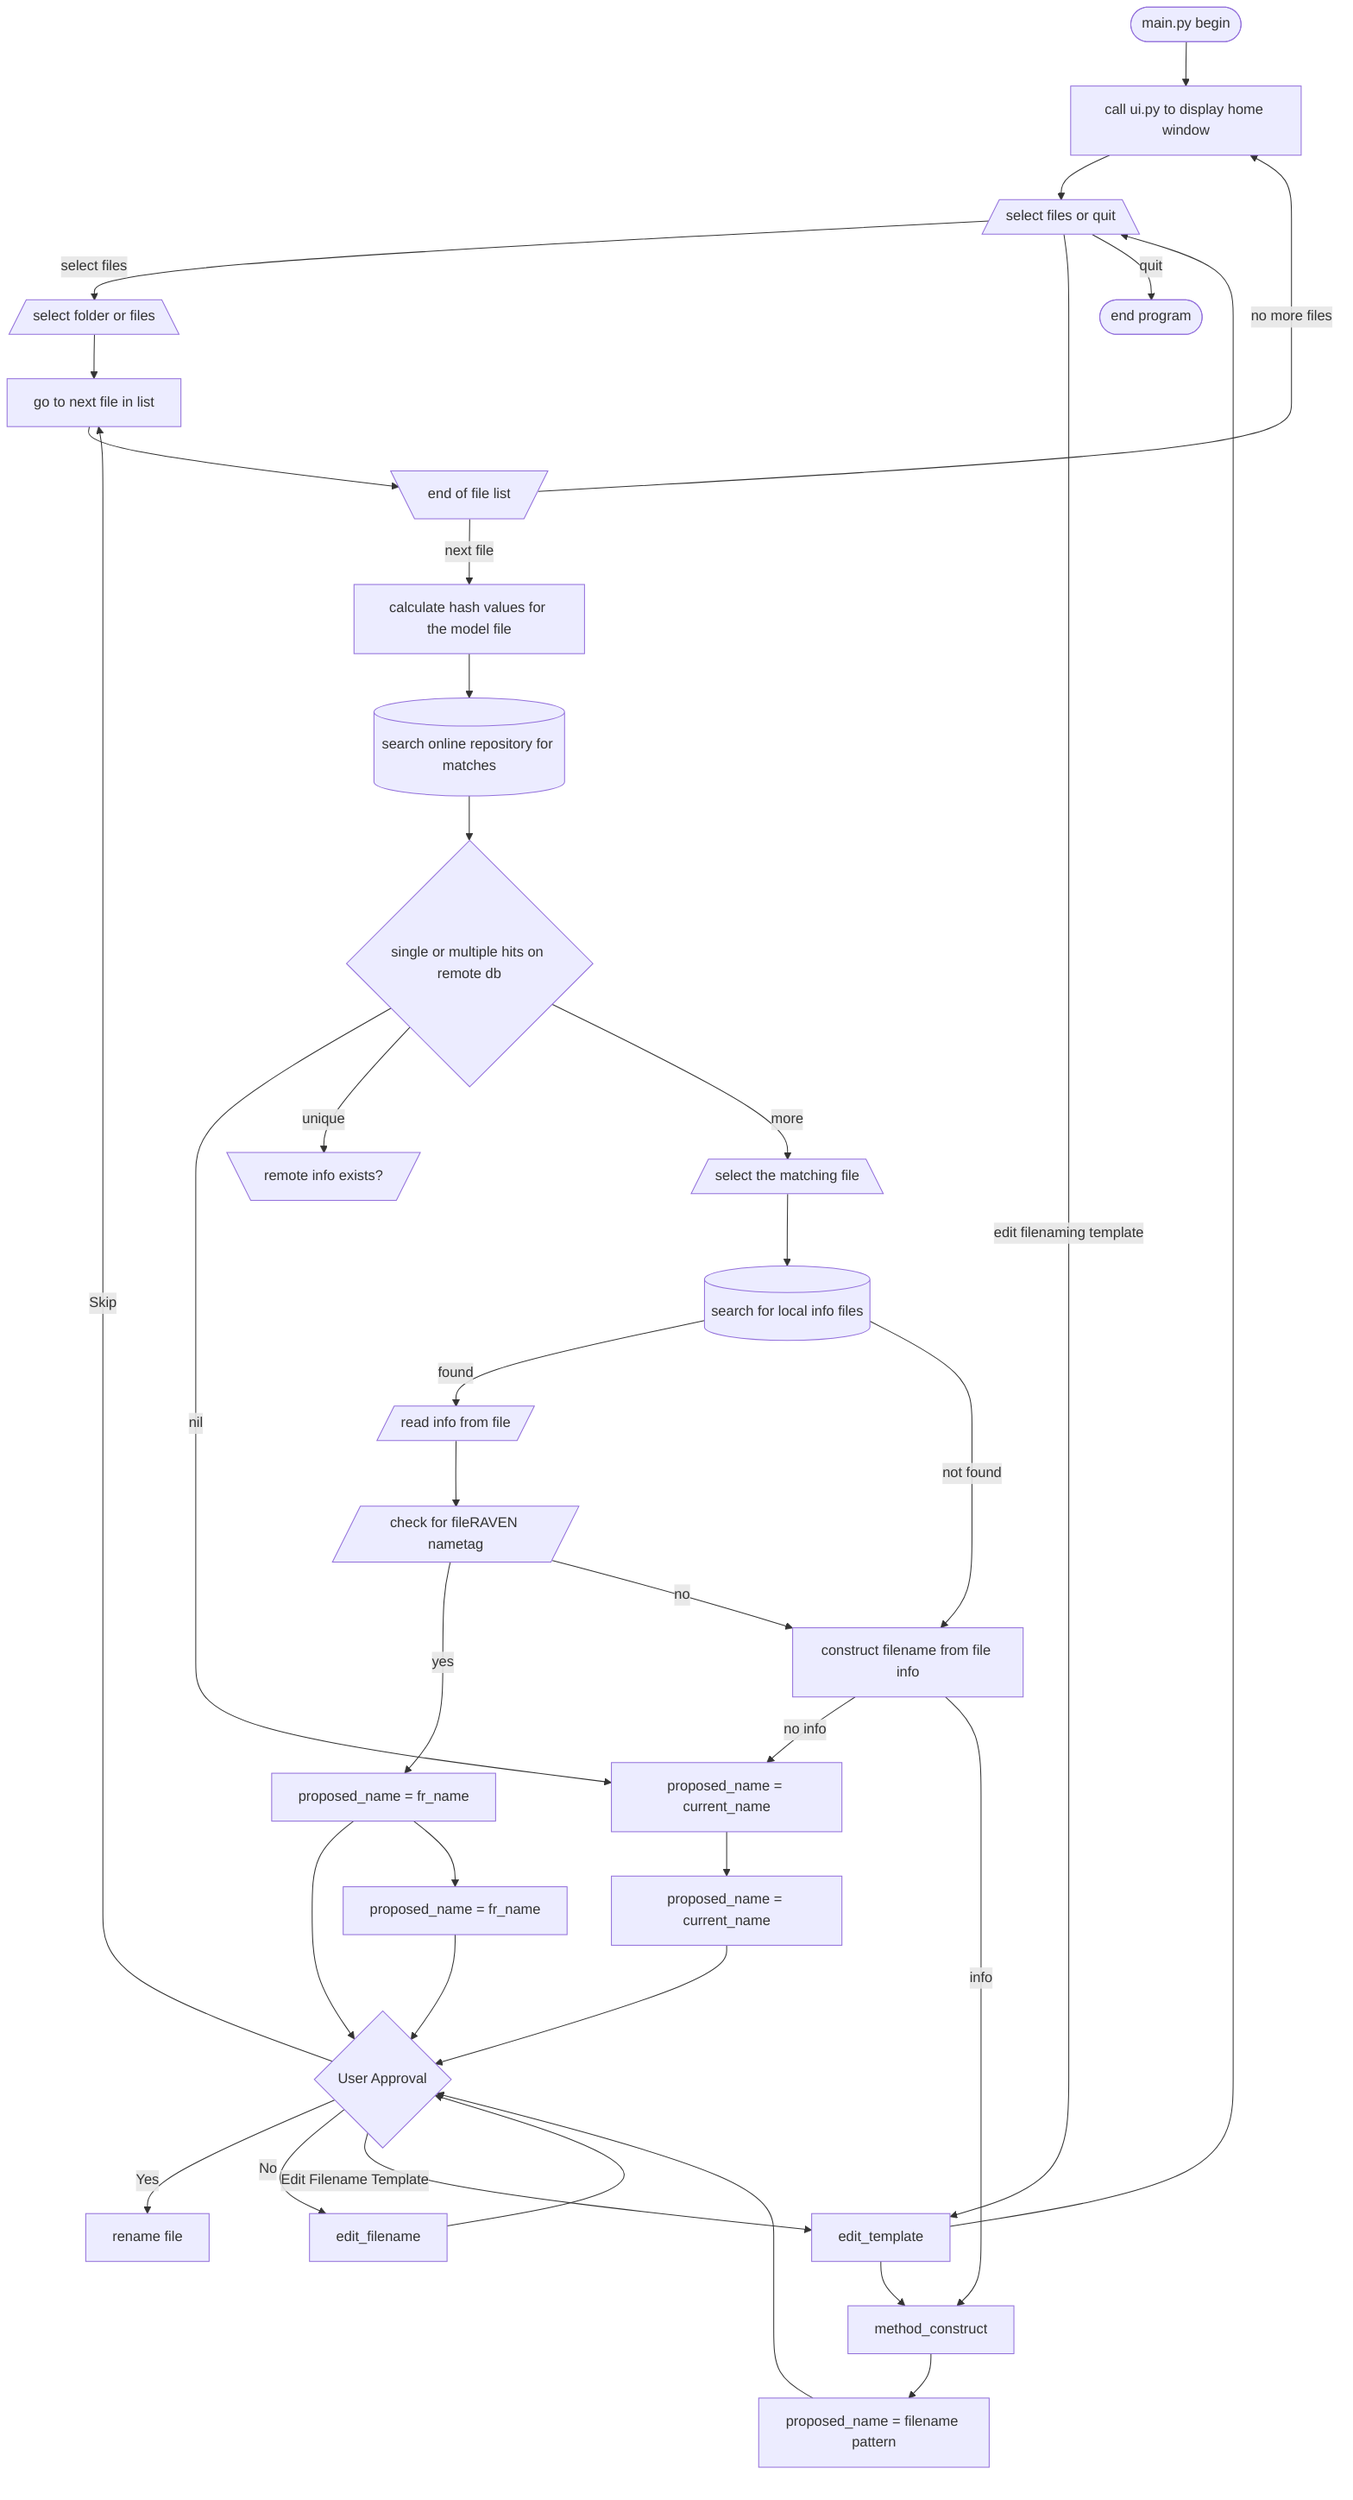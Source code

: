 flowchart TD
    main([main.py begin])
    continue[/select files or quit\]
    end_of_list[\end of file list/]
    approve_filename{User Approval}
    check_fr_name[/check for fileRAVEN nametag/]
    set_construct_name[construct filename from model info]
    cycle_file_list[go to next file in list]
    display_home[call ui.py to display home window]
    get_hash[calculate hash values for the model file]
    method_last[proposed_name = fr_name]
    method_no_info[proposed_name = current_name]
    quit([end program])
    read_local_info[/read info from file/]
    remote_info[\remote info exists?/]
    remote_info_method[construct filename from file info]
    search_remote[(search online repository for matches)]
    search_local[(search for local info files)]
    select_files[/select folder or files\]
    select_match[/select the matching file\]
    set_construct_name[proposed_name = filename pattern]
    set_nochange[proposed_name = current_name]
    set_old[proposed_name = fr_name]
    unique_hash{single or multiple hits on remote db}
    main --> display_home
    display_home --> continue
    continue -- select files --> select_files
    continue -- edit filenaming template --> edit_template
    continue -- quit --> quit
    select_files --> cycle_file_list
    cycle_file_list --> end_of_list
    end_of_list -- no more files --> display_home
    end_of_list -- next file --> get_hash
    get_hash --> search_remote
    search_remote --> unique_hash
    unique_hash -- nil --> method_no_info
    unique_hash -- unique --> remote_info
    unique_hash -- more --> select_match
    select_match --> search_local
    search_local -- found --> read_local_info
    read_local_info --> check_fr_name
    check_fr_name -- yes --> method_last
    method_last --> approve_filename
    check_fr_name -- no --> remote_info_method
    remote_info_method -- no info --> method_no_info
    remote_info_method -- info --> method_construct
    search_local -- not found --> remote_info_method
    method_no_info --> set_nochange
    set_nochange --> approve_filename
    method_last --> set_old
    set_old --> approve_filename
    method_construct --> set_construct_name
    set_construct_name --> approve_filename
    approve_filename -- Yes --> rename_file
    approve_filename -- No --> edit_filename
    approve_filename -- Skip --> cycle_file_list
    approve_filename -- Edit Filename Template --> edit_template
    rename_file[rename file]
    edit_filename --> approve_filename
    edit_template --> method_construct
    edit_template --> continue